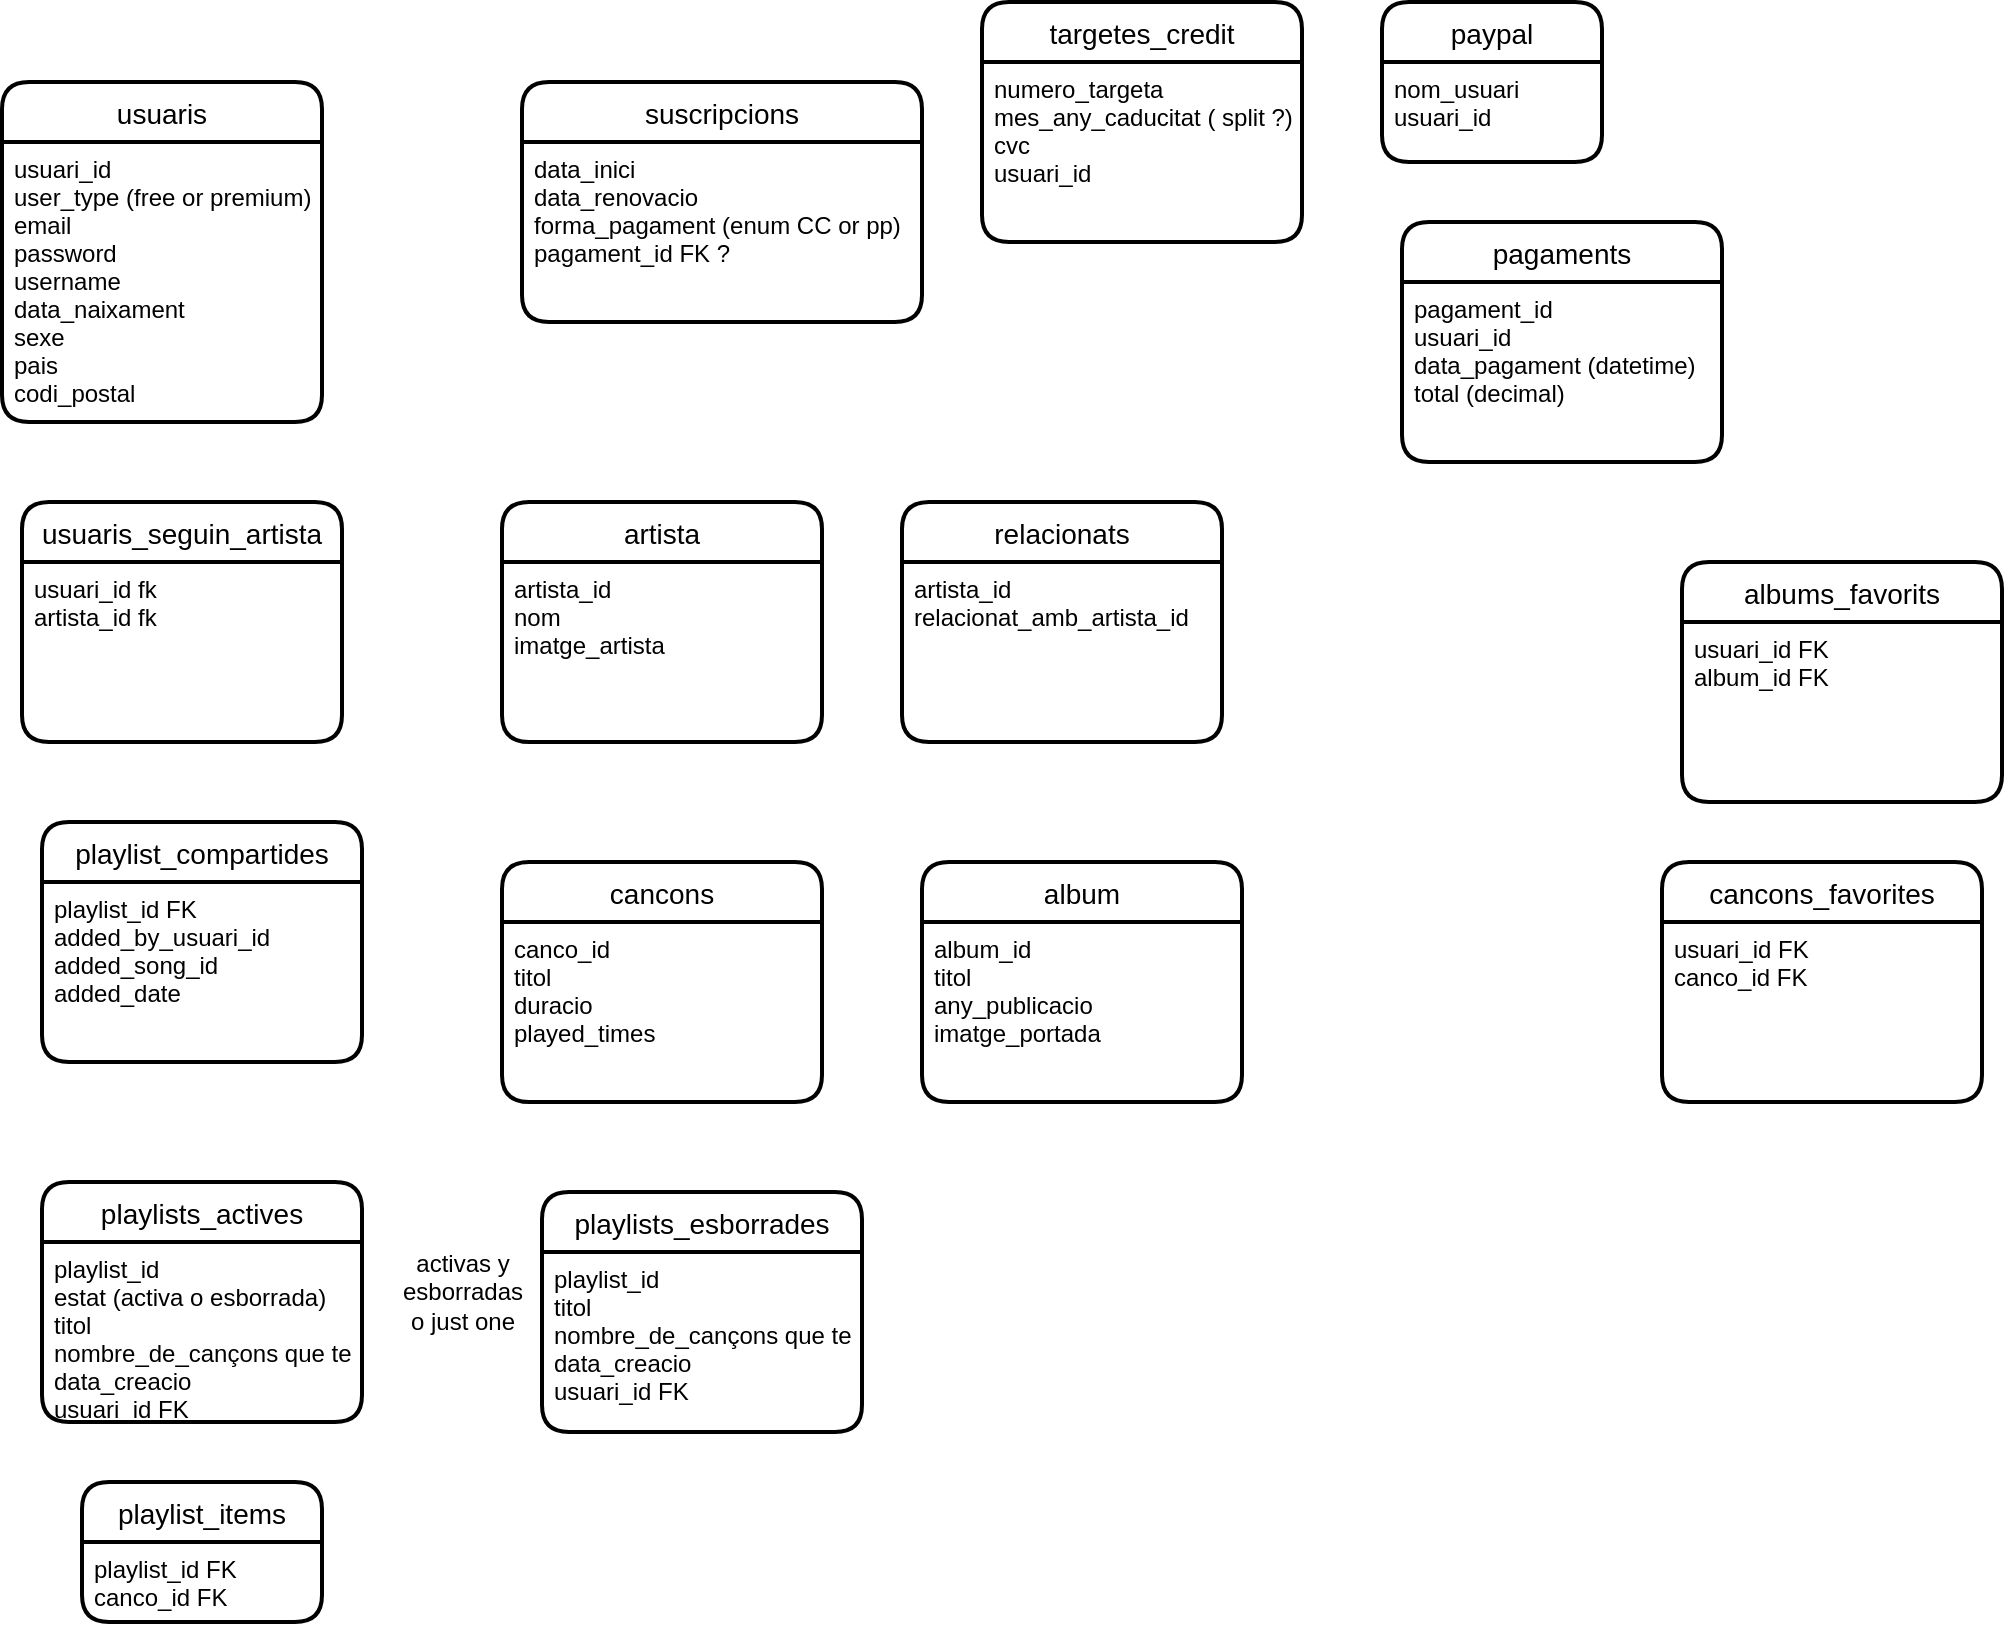 <mxfile version="15.8.8" type="device"><diagram id="9dJC2NLA3A0kDncmxzQC" name="Page-1"><mxGraphModel dx="1422" dy="705" grid="1" gridSize="10" guides="1" tooltips="1" connect="1" arrows="1" fold="1" page="1" pageScale="1" pageWidth="827" pageHeight="1169" math="0" shadow="0"><root><mxCell id="0"/><mxCell id="1" parent="0"/><mxCell id="STZRdSq9jtLNheEjntr0-1" value="usuaris" style="swimlane;childLayout=stackLayout;horizontal=1;startSize=30;horizontalStack=0;rounded=1;fontSize=14;fontStyle=0;strokeWidth=2;resizeParent=0;resizeLast=1;shadow=0;dashed=0;align=center;" vertex="1" parent="1"><mxGeometry x="40" y="60" width="160" height="170" as="geometry"/></mxCell><mxCell id="STZRdSq9jtLNheEjntr0-2" value="usuari_id&#10;user_type (free or premium)&#10;email&#10;password&#10;username&#10;data_naixament&#10;sexe&#10;pais&#10;codi_postal" style="align=left;strokeColor=none;fillColor=none;spacingLeft=4;fontSize=12;verticalAlign=top;resizable=0;rotatable=0;part=1;" vertex="1" parent="STZRdSq9jtLNheEjntr0-1"><mxGeometry y="30" width="160" height="140" as="geometry"/></mxCell><mxCell id="STZRdSq9jtLNheEjntr0-3" value="suscripcions" style="swimlane;childLayout=stackLayout;horizontal=1;startSize=30;horizontalStack=0;rounded=1;fontSize=14;fontStyle=0;strokeWidth=2;resizeParent=0;resizeLast=1;shadow=0;dashed=0;align=center;" vertex="1" parent="1"><mxGeometry x="300" y="60" width="200" height="120" as="geometry"/></mxCell><mxCell id="STZRdSq9jtLNheEjntr0-4" value="data_inici&#10;data_renovacio&#10;forma_pagament (enum CC or pp)&#10;pagament_id FK ?" style="align=left;strokeColor=none;fillColor=none;spacingLeft=4;fontSize=12;verticalAlign=top;resizable=0;rotatable=0;part=1;" vertex="1" parent="STZRdSq9jtLNheEjntr0-3"><mxGeometry y="30" width="200" height="90" as="geometry"/></mxCell><mxCell id="STZRdSq9jtLNheEjntr0-5" value="targetes_credit" style="swimlane;childLayout=stackLayout;horizontal=1;startSize=30;horizontalStack=0;rounded=1;fontSize=14;fontStyle=0;strokeWidth=2;resizeParent=0;resizeLast=1;shadow=0;dashed=0;align=center;" vertex="1" parent="1"><mxGeometry x="530" y="20" width="160" height="120" as="geometry"/></mxCell><mxCell id="STZRdSq9jtLNheEjntr0-6" value="numero_targeta&#10;mes_any_caducitat ( split ?)&#10;cvc&#10;usuari_id" style="align=left;strokeColor=none;fillColor=none;spacingLeft=4;fontSize=12;verticalAlign=top;resizable=0;rotatable=0;part=1;" vertex="1" parent="STZRdSq9jtLNheEjntr0-5"><mxGeometry y="30" width="160" height="90" as="geometry"/></mxCell><mxCell id="STZRdSq9jtLNheEjntr0-7" value="paypal" style="swimlane;childLayout=stackLayout;horizontal=1;startSize=30;horizontalStack=0;rounded=1;fontSize=14;fontStyle=0;strokeWidth=2;resizeParent=0;resizeLast=1;shadow=0;dashed=0;align=center;" vertex="1" parent="1"><mxGeometry x="730" y="20" width="110" height="80" as="geometry"/></mxCell><mxCell id="STZRdSq9jtLNheEjntr0-8" value="nom_usuari&#10;usuari_id" style="align=left;strokeColor=none;fillColor=none;spacingLeft=4;fontSize=12;verticalAlign=top;resizable=0;rotatable=0;part=1;" vertex="1" parent="STZRdSq9jtLNheEjntr0-7"><mxGeometry y="30" width="110" height="50" as="geometry"/></mxCell><mxCell id="STZRdSq9jtLNheEjntr0-10" value="pagaments" style="swimlane;childLayout=stackLayout;horizontal=1;startSize=30;horizontalStack=0;rounded=1;fontSize=14;fontStyle=0;strokeWidth=2;resizeParent=0;resizeLast=1;shadow=0;dashed=0;align=center;" vertex="1" parent="1"><mxGeometry x="740" y="130" width="160" height="120" as="geometry"/></mxCell><mxCell id="STZRdSq9jtLNheEjntr0-11" value="pagament_id&#10;usuari_id&#10;data_pagament (datetime)&#10;total (decimal)" style="align=left;strokeColor=none;fillColor=none;spacingLeft=4;fontSize=12;verticalAlign=top;resizable=0;rotatable=0;part=1;" vertex="1" parent="STZRdSq9jtLNheEjntr0-10"><mxGeometry y="30" width="160" height="90" as="geometry"/></mxCell><mxCell id="STZRdSq9jtLNheEjntr0-12" value="playlists_actives" style="swimlane;childLayout=stackLayout;horizontal=1;startSize=30;horizontalStack=0;rounded=1;fontSize=14;fontStyle=0;strokeWidth=2;resizeParent=0;resizeLast=1;shadow=0;dashed=0;align=center;" vertex="1" parent="1"><mxGeometry x="60" y="610" width="160" height="120" as="geometry"/></mxCell><mxCell id="STZRdSq9jtLNheEjntr0-13" value="playlist_id&#10;estat (activa o esborrada)&#10;titol&#10;nombre_de_cançons que te&#10;data_creacio&#10;usuari_id FK" style="align=left;strokeColor=none;fillColor=none;spacingLeft=4;fontSize=12;verticalAlign=top;resizable=0;rotatable=0;part=1;" vertex="1" parent="STZRdSq9jtLNheEjntr0-12"><mxGeometry y="30" width="160" height="90" as="geometry"/></mxCell><mxCell id="STZRdSq9jtLNheEjntr0-15" value="playlists_esborrades" style="swimlane;childLayout=stackLayout;horizontal=1;startSize=30;horizontalStack=0;rounded=1;fontSize=14;fontStyle=0;strokeWidth=2;resizeParent=0;resizeLast=1;shadow=0;dashed=0;align=center;" vertex="1" parent="1"><mxGeometry x="310" y="615" width="160" height="120" as="geometry"/></mxCell><mxCell id="STZRdSq9jtLNheEjntr0-16" value="playlist_id&#10;titol&#10;nombre_de_cançons que te&#10;data_creacio&#10;usuari_id FK" style="align=left;strokeColor=none;fillColor=none;spacingLeft=4;fontSize=12;verticalAlign=top;resizable=0;rotatable=0;part=1;" vertex="1" parent="STZRdSq9jtLNheEjntr0-15"><mxGeometry y="30" width="160" height="90" as="geometry"/></mxCell><mxCell id="STZRdSq9jtLNheEjntr0-17" value="playlist_compartides" style="swimlane;childLayout=stackLayout;horizontal=1;startSize=30;horizontalStack=0;rounded=1;fontSize=14;fontStyle=0;strokeWidth=2;resizeParent=0;resizeLast=1;shadow=0;dashed=0;align=center;" vertex="1" parent="1"><mxGeometry x="60" y="430" width="160" height="120" as="geometry"/></mxCell><mxCell id="STZRdSq9jtLNheEjntr0-18" value="playlist_id FK&#10;added_by_usuari_id&#10;added_song_id&#10;added_date&#10;&#10;" style="align=left;strokeColor=none;fillColor=none;spacingLeft=4;fontSize=12;verticalAlign=top;resizable=0;rotatable=0;part=1;" vertex="1" parent="STZRdSq9jtLNheEjntr0-17"><mxGeometry y="30" width="160" height="90" as="geometry"/></mxCell><mxCell id="STZRdSq9jtLNheEjntr0-19" value="activas y &lt;br&gt;esborradas &lt;br&gt;o just one" style="text;html=1;align=center;verticalAlign=middle;resizable=0;points=[];autosize=1;strokeColor=none;fillColor=none;" vertex="1" parent="1"><mxGeometry x="230" y="640" width="80" height="50" as="geometry"/></mxCell><mxCell id="STZRdSq9jtLNheEjntr0-20" value="cancons" style="swimlane;childLayout=stackLayout;horizontal=1;startSize=30;horizontalStack=0;rounded=1;fontSize=14;fontStyle=0;strokeWidth=2;resizeParent=0;resizeLast=1;shadow=0;dashed=0;align=center;" vertex="1" parent="1"><mxGeometry x="290" y="450" width="160" height="120" as="geometry"/></mxCell><mxCell id="STZRdSq9jtLNheEjntr0-21" value="canco_id&#10;titol&#10;duracio&#10;played_times" style="align=left;strokeColor=none;fillColor=none;spacingLeft=4;fontSize=12;verticalAlign=top;resizable=0;rotatable=0;part=1;" vertex="1" parent="STZRdSq9jtLNheEjntr0-20"><mxGeometry y="30" width="160" height="90" as="geometry"/></mxCell><mxCell id="STZRdSq9jtLNheEjntr0-22" value="album" style="swimlane;childLayout=stackLayout;horizontal=1;startSize=30;horizontalStack=0;rounded=1;fontSize=14;fontStyle=0;strokeWidth=2;resizeParent=0;resizeLast=1;shadow=0;dashed=0;align=center;" vertex="1" parent="1"><mxGeometry x="500" y="450" width="160" height="120" as="geometry"/></mxCell><mxCell id="STZRdSq9jtLNheEjntr0-23" value="album_id&#10;titol&#10;any_publicacio&#10;imatge_portada&#10;" style="align=left;strokeColor=none;fillColor=none;spacingLeft=4;fontSize=12;verticalAlign=top;resizable=0;rotatable=0;part=1;" vertex="1" parent="STZRdSq9jtLNheEjntr0-22"><mxGeometry y="30" width="160" height="90" as="geometry"/></mxCell><mxCell id="STZRdSq9jtLNheEjntr0-24" value="artista" style="swimlane;childLayout=stackLayout;horizontal=1;startSize=30;horizontalStack=0;rounded=1;fontSize=14;fontStyle=0;strokeWidth=2;resizeParent=0;resizeLast=1;shadow=0;dashed=0;align=center;" vertex="1" parent="1"><mxGeometry x="290" y="270" width="160" height="120" as="geometry"/></mxCell><mxCell id="STZRdSq9jtLNheEjntr0-25" value="artista_id&#10;nom&#10;imatge_artista" style="align=left;strokeColor=none;fillColor=none;spacingLeft=4;fontSize=12;verticalAlign=top;resizable=0;rotatable=0;part=1;" vertex="1" parent="STZRdSq9jtLNheEjntr0-24"><mxGeometry y="30" width="160" height="90" as="geometry"/></mxCell><mxCell id="STZRdSq9jtLNheEjntr0-26" value="usuaris_seguin_artista" style="swimlane;childLayout=stackLayout;horizontal=1;startSize=30;horizontalStack=0;rounded=1;fontSize=14;fontStyle=0;strokeWidth=2;resizeParent=0;resizeLast=1;shadow=0;dashed=0;align=center;" vertex="1" parent="1"><mxGeometry x="50" y="270" width="160" height="120" as="geometry"/></mxCell><mxCell id="STZRdSq9jtLNheEjntr0-27" value="usuari_id fk&#10;artista_id fk&#10;" style="align=left;strokeColor=none;fillColor=none;spacingLeft=4;fontSize=12;verticalAlign=top;resizable=0;rotatable=0;part=1;" vertex="1" parent="STZRdSq9jtLNheEjntr0-26"><mxGeometry y="30" width="160" height="90" as="geometry"/></mxCell><mxCell id="STZRdSq9jtLNheEjntr0-28" value="relacionats" style="swimlane;childLayout=stackLayout;horizontal=1;startSize=30;horizontalStack=0;rounded=1;fontSize=14;fontStyle=0;strokeWidth=2;resizeParent=0;resizeLast=1;shadow=0;dashed=0;align=center;" vertex="1" parent="1"><mxGeometry x="490" y="270" width="160" height="120" as="geometry"/></mxCell><mxCell id="STZRdSq9jtLNheEjntr0-29" value="artista_id&#10;relacionat_amb_artista_id" style="align=left;strokeColor=none;fillColor=none;spacingLeft=4;fontSize=12;verticalAlign=top;resizable=0;rotatable=0;part=1;" vertex="1" parent="STZRdSq9jtLNheEjntr0-28"><mxGeometry y="30" width="160" height="90" as="geometry"/></mxCell><mxCell id="STZRdSq9jtLNheEjntr0-30" value="cancons_favorites" style="swimlane;childLayout=stackLayout;horizontal=1;startSize=30;horizontalStack=0;rounded=1;fontSize=14;fontStyle=0;strokeWidth=2;resizeParent=0;resizeLast=1;shadow=0;dashed=0;align=center;" vertex="1" parent="1"><mxGeometry x="870" y="450" width="160" height="120" as="geometry"/></mxCell><mxCell id="STZRdSq9jtLNheEjntr0-31" value="usuari_id FK&#10;canco_id FK" style="align=left;strokeColor=none;fillColor=none;spacingLeft=4;fontSize=12;verticalAlign=top;resizable=0;rotatable=0;part=1;" vertex="1" parent="STZRdSq9jtLNheEjntr0-30"><mxGeometry y="30" width="160" height="90" as="geometry"/></mxCell><mxCell id="STZRdSq9jtLNheEjntr0-32" value="albums_favorits" style="swimlane;childLayout=stackLayout;horizontal=1;startSize=30;horizontalStack=0;rounded=1;fontSize=14;fontStyle=0;strokeWidth=2;resizeParent=0;resizeLast=1;shadow=0;dashed=0;align=center;" vertex="1" parent="1"><mxGeometry x="880" y="300" width="160" height="120" as="geometry"/></mxCell><mxCell id="STZRdSq9jtLNheEjntr0-33" value="usuari_id FK&#10;album_id FK" style="align=left;strokeColor=none;fillColor=none;spacingLeft=4;fontSize=12;verticalAlign=top;resizable=0;rotatable=0;part=1;" vertex="1" parent="STZRdSq9jtLNheEjntr0-32"><mxGeometry y="30" width="160" height="90" as="geometry"/></mxCell><mxCell id="STZRdSq9jtLNheEjntr0-34" value="playlist_items" style="swimlane;childLayout=stackLayout;horizontal=1;startSize=30;horizontalStack=0;rounded=1;fontSize=14;fontStyle=0;strokeWidth=2;resizeParent=0;resizeLast=1;shadow=0;dashed=0;align=center;" vertex="1" parent="1"><mxGeometry x="80" y="760" width="120" height="70" as="geometry"/></mxCell><mxCell id="STZRdSq9jtLNheEjntr0-35" value="playlist_id FK&#10;canco_id FK" style="align=left;strokeColor=none;fillColor=none;spacingLeft=4;fontSize=12;verticalAlign=top;resizable=0;rotatable=0;part=1;" vertex="1" parent="STZRdSq9jtLNheEjntr0-34"><mxGeometry y="30" width="120" height="40" as="geometry"/></mxCell></root></mxGraphModel></diagram></mxfile>